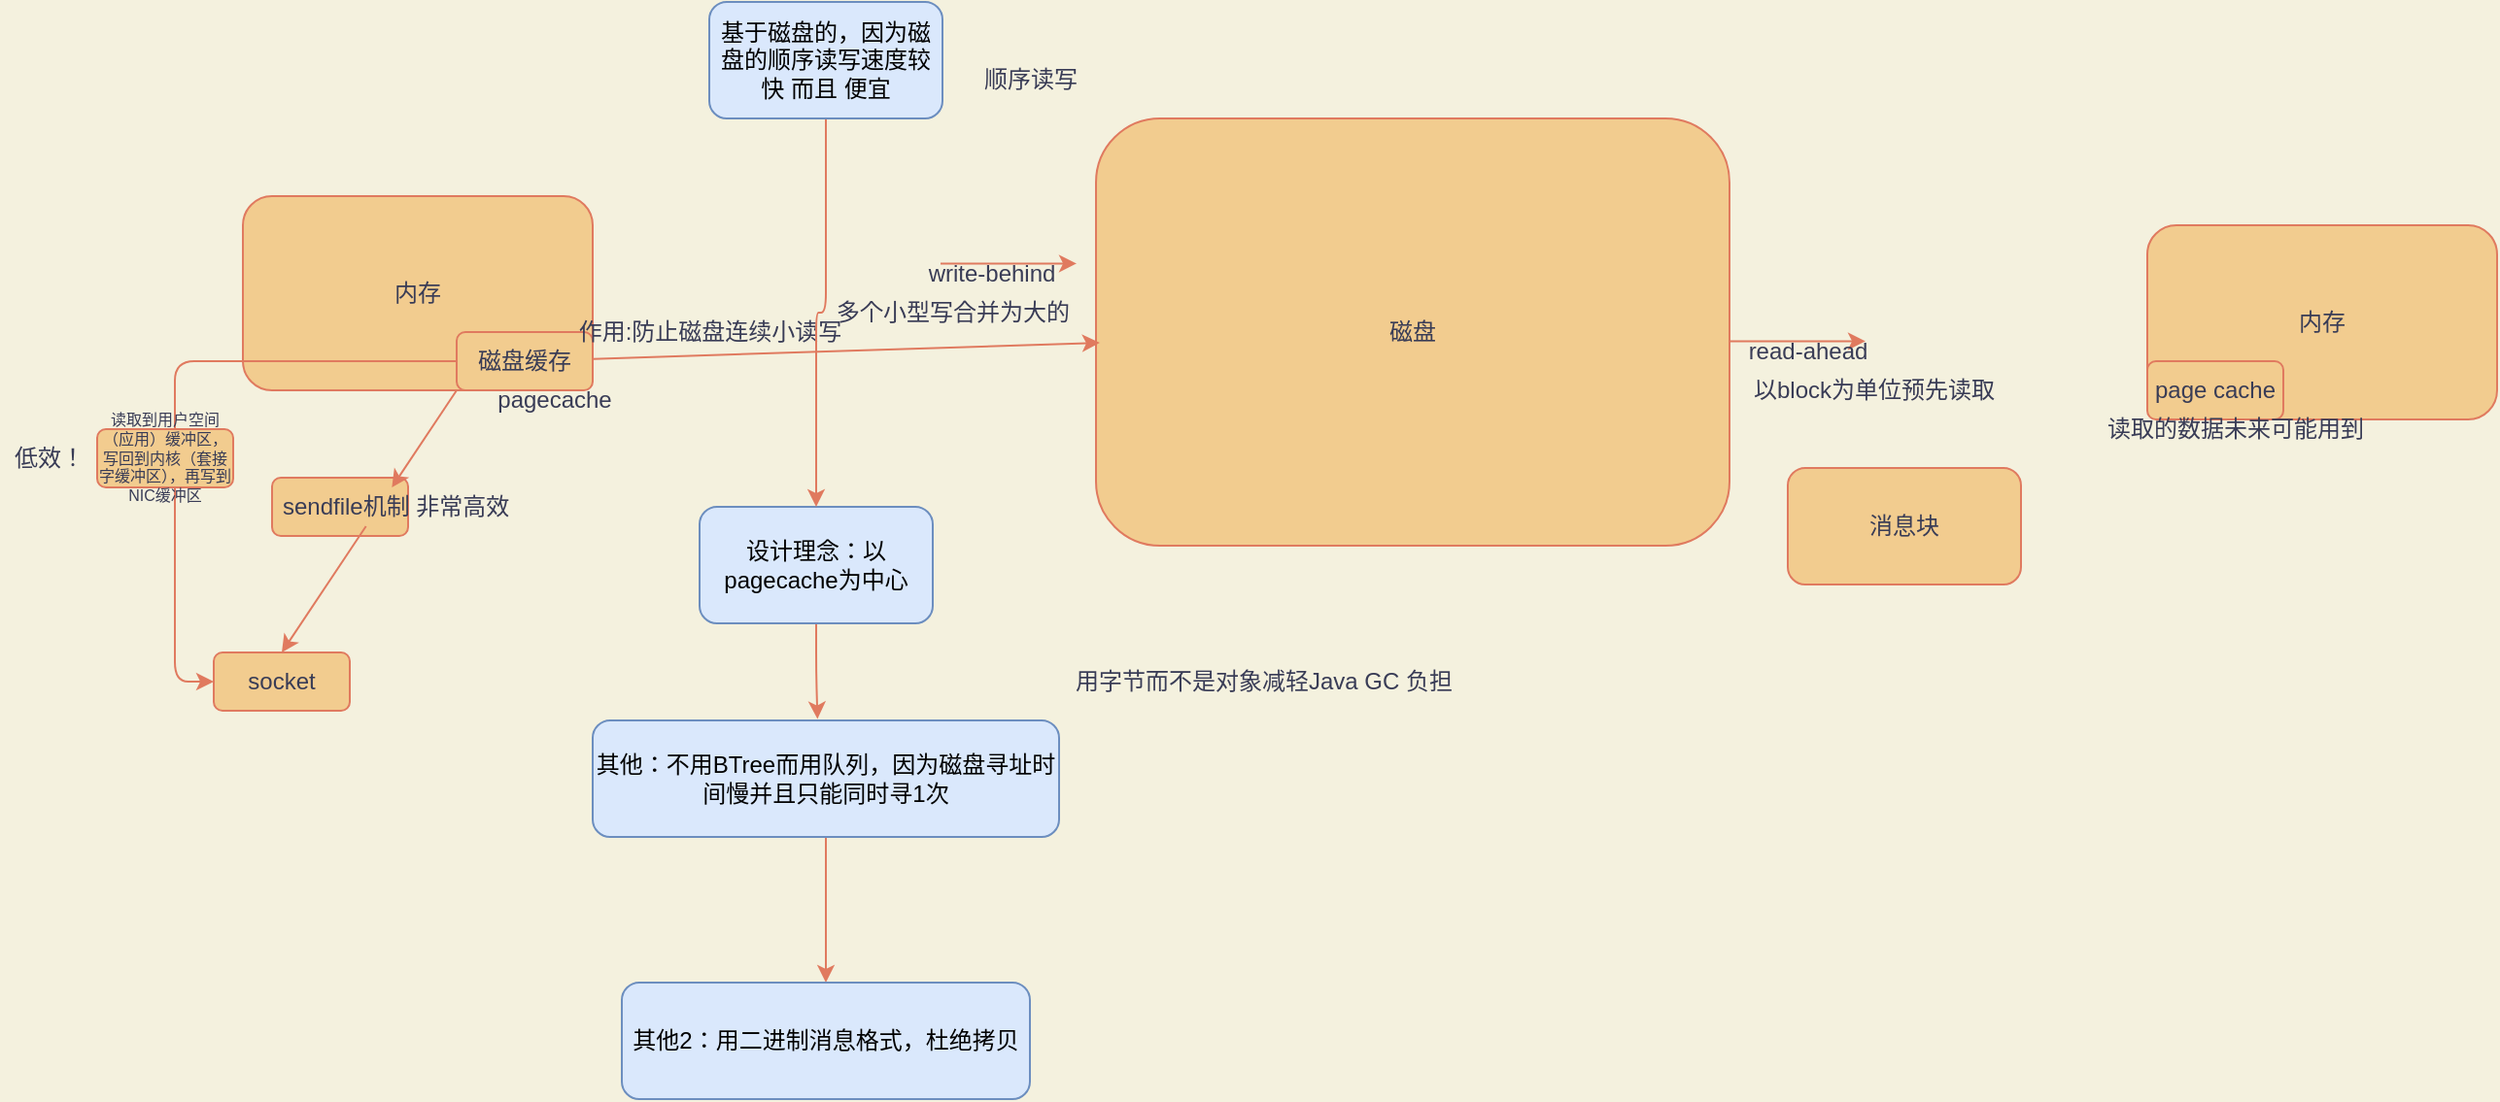 <mxfile version="13.7.9" type="device" pages="2"><diagram id="hwsJJsb3wMvp0GKXsqqO" name="1.磁盘读写原理"><mxGraphModel dx="2377" dy="862" grid="1" gridSize="10" guides="1" tooltips="1" connect="1" arrows="1" fold="1" page="1" pageScale="1" pageWidth="827" pageHeight="1169" background="#F4F1DE" math="0" shadow="0"><root><mxCell id="0"/><mxCell id="1" parent="0"/><mxCell id="7TdOB2R1pKlW8InjWpOH-57" value="" style="rounded=1;whiteSpace=wrap;html=1;sketch=0;strokeColor=#E07A5F;fillColor=#F2CC8F;fontColor=#393C56;" parent="1" vertex="1"><mxGeometry x="-220" y="295" width="70" height="30" as="geometry"/></mxCell><mxCell id="7TdOB2R1pKlW8InjWpOH-1" value="磁盘" style="rounded=1;whiteSpace=wrap;html=1;sketch=0;strokeColor=#E07A5F;fillColor=#F2CC8F;fontColor=#393C56;" parent="1" vertex="1"><mxGeometry x="204" y="110" width="326" height="220" as="geometry"/></mxCell><mxCell id="7TdOB2R1pKlW8InjWpOH-3" value="顺序读写" style="text;html=1;align=center;verticalAlign=middle;resizable=0;points=[];autosize=1;fontColor=#393C56;" parent="1" vertex="1"><mxGeometry x="140" y="80" width="60" height="20" as="geometry"/></mxCell><mxCell id="7TdOB2R1pKlW8InjWpOH-13" value="内存" style="rounded=1;whiteSpace=wrap;html=1;sketch=0;strokeColor=#E07A5F;fillColor=#F2CC8F;fontColor=#393C56;" parent="1" vertex="1"><mxGeometry x="-235" y="150" width="180" height="100" as="geometry"/></mxCell><mxCell id="7TdOB2R1pKlW8InjWpOH-51" style="edgeStyle=orthogonalEdgeStyle;curved=0;rounded=1;sketch=0;orthogonalLoop=1;jettySize=auto;html=1;strokeColor=#E07A5F;fillColor=#F2CC8F;fontColor=#393C56;entryX=0;entryY=0.5;entryDx=0;entryDy=0;" parent="1" source="7TdOB2R1pKlW8InjWpOH-14" target="7TdOB2R1pKlW8InjWpOH-50" edge="1"><mxGeometry relative="1" as="geometry"><mxPoint x="-310" y="235" as="targetPoint"/></mxGeometry></mxCell><mxCell id="7TdOB2R1pKlW8InjWpOH-14" value="磁盘缓存" style="rounded=1;whiteSpace=wrap;html=1;sketch=0;strokeColor=#E07A5F;fillColor=#F2CC8F;fontColor=#393C56;" parent="1" vertex="1"><mxGeometry x="-125" y="220" width="70" height="30" as="geometry"/></mxCell><mxCell id="7TdOB2R1pKlW8InjWpOH-15" value="" style="endArrow=classic;html=1;strokeColor=#E07A5F;fillColor=#F2CC8F;fontColor=#393C56;" parent="1" edge="1"><mxGeometry width="50" height="50" relative="1" as="geometry"><mxPoint x="530" y="224.71" as="sourcePoint"/><mxPoint x="600" y="224.71" as="targetPoint"/></mxGeometry></mxCell><mxCell id="7TdOB2R1pKlW8InjWpOH-16" value="read-ahead" style="text;html=1;align=center;verticalAlign=middle;resizable=0;points=[];autosize=1;fontColor=#393C56;" parent="1" vertex="1"><mxGeometry x="530" y="220" width="80" height="20" as="geometry"/></mxCell><mxCell id="7TdOB2R1pKlW8InjWpOH-17" value="以block为单位预先读取" style="text;html=1;align=center;verticalAlign=middle;resizable=0;points=[];autosize=1;fontColor=#393C56;" parent="1" vertex="1"><mxGeometry x="534" y="240" width="140" height="20" as="geometry"/></mxCell><mxCell id="7TdOB2R1pKlW8InjWpOH-20" value="作用:防止磁盘连续小读写" style="text;html=1;align=center;verticalAlign=middle;resizable=0;points=[];autosize=1;fontColor=#393C56;" parent="1" vertex="1"><mxGeometry x="-70" y="210" width="150" height="20" as="geometry"/></mxCell><mxCell id="7TdOB2R1pKlW8InjWpOH-21" value="" style="endArrow=classic;html=1;strokeColor=#E07A5F;fillColor=#F2CC8F;fontColor=#393C56;entryX=0.006;entryY=0.525;entryDx=0;entryDy=0;entryPerimeter=0;" parent="1" source="7TdOB2R1pKlW8InjWpOH-14" target="7TdOB2R1pKlW8InjWpOH-1" edge="1"><mxGeometry width="50" height="50" relative="1" as="geometry"><mxPoint x="330" y="590" as="sourcePoint"/><mxPoint x="-90" y="270" as="targetPoint"/></mxGeometry></mxCell><mxCell id="7TdOB2R1pKlW8InjWpOH-27" value="内存" style="rounded=1;whiteSpace=wrap;html=1;sketch=0;strokeColor=#E07A5F;fillColor=#F2CC8F;fontColor=#393C56;" parent="1" vertex="1"><mxGeometry x="745" y="165" width="180" height="100" as="geometry"/></mxCell><mxCell id="7TdOB2R1pKlW8InjWpOH-28" value="page cache" style="rounded=1;whiteSpace=wrap;html=1;sketch=0;strokeColor=#E07A5F;fillColor=#F2CC8F;fontColor=#393C56;" parent="1" vertex="1"><mxGeometry x="745" y="235" width="70" height="30" as="geometry"/></mxCell><mxCell id="7TdOB2R1pKlW8InjWpOH-29" value="读取的数据未来可能用到" style="text;html=1;align=center;verticalAlign=middle;resizable=0;points=[];autosize=1;fontColor=#393C56;" parent="1" vertex="1"><mxGeometry x="715" y="260" width="150" height="20" as="geometry"/></mxCell><mxCell id="7TdOB2R1pKlW8InjWpOH-30" value="pagecache" style="text;html=1;align=center;verticalAlign=middle;resizable=0;points=[];autosize=1;fontColor=#393C56;" parent="1" vertex="1"><mxGeometry x="-110" y="245" width="70" height="20" as="geometry"/></mxCell><mxCell id="7TdOB2R1pKlW8InjWpOH-42" style="edgeStyle=orthogonalEdgeStyle;curved=0;rounded=1;sketch=0;orthogonalLoop=1;jettySize=auto;html=1;entryX=0.482;entryY=-0.012;entryDx=0;entryDy=0;entryPerimeter=0;strokeColor=#E07A5F;fillColor=#F2CC8F;fontColor=#393C56;" parent="1" source="7TdOB2R1pKlW8InjWpOH-31" target="7TdOB2R1pKlW8InjWpOH-37" edge="1"><mxGeometry relative="1" as="geometry"/></mxCell><mxCell id="7TdOB2R1pKlW8InjWpOH-31" value="设计理念：以pagecache为中心" style="rounded=1;whiteSpace=wrap;html=1;sketch=0;strokeColor=#6c8ebf;fillColor=#dae8fc;" parent="1" vertex="1"><mxGeometry y="310" width="120" height="60" as="geometry"/></mxCell><mxCell id="7TdOB2R1pKlW8InjWpOH-32" value="" style="endArrow=classic;html=1;strokeColor=#E07A5F;fillColor=#F2CC8F;fontColor=#393C56;" parent="1" edge="1"><mxGeometry width="50" height="50" relative="1" as="geometry"><mxPoint x="124" y="184.71" as="sourcePoint"/><mxPoint x="194" y="184.71" as="targetPoint"/></mxGeometry></mxCell><mxCell id="7TdOB2R1pKlW8InjWpOH-33" value="write-behind" style="text;html=1;align=center;verticalAlign=middle;resizable=0;points=[];autosize=1;fontColor=#393C56;" parent="1" vertex="1"><mxGeometry x="110" y="180" width="80" height="20" as="geometry"/></mxCell><mxCell id="7TdOB2R1pKlW8InjWpOH-34" value="多个小型写合并为大的" style="text;html=1;align=center;verticalAlign=middle;resizable=0;points=[];autosize=1;fontColor=#393C56;" parent="1" vertex="1"><mxGeometry x="60" y="200" width="140" height="20" as="geometry"/></mxCell><mxCell id="7TdOB2R1pKlW8InjWpOH-35" value="用字节而不是对象减轻Java GC 负担" style="text;html=1;align=center;verticalAlign=middle;resizable=0;points=[];autosize=1;fontColor=#393C56;" parent="1" vertex="1"><mxGeometry x="185" y="390" width="210" height="20" as="geometry"/></mxCell><mxCell id="7TdOB2R1pKlW8InjWpOH-46" style="edgeStyle=orthogonalEdgeStyle;curved=0;rounded=1;sketch=0;orthogonalLoop=1;jettySize=auto;html=1;entryX=0.5;entryY=0;entryDx=0;entryDy=0;strokeColor=#E07A5F;fillColor=#F2CC8F;fontColor=#393C56;" parent="1" source="7TdOB2R1pKlW8InjWpOH-37" target="7TdOB2R1pKlW8InjWpOH-45" edge="1"><mxGeometry relative="1" as="geometry"/></mxCell><mxCell id="7TdOB2R1pKlW8InjWpOH-37" value="其他：不用BTree而用队列，因为磁盘寻址时间慢并且只能同时寻1次" style="rounded=1;whiteSpace=wrap;html=1;sketch=0;strokeColor=#6c8ebf;fillColor=#dae8fc;" parent="1" vertex="1"><mxGeometry x="-55" y="420" width="240" height="60" as="geometry"/></mxCell><mxCell id="7TdOB2R1pKlW8InjWpOH-40" style="edgeStyle=orthogonalEdgeStyle;curved=0;rounded=1;sketch=0;orthogonalLoop=1;jettySize=auto;html=1;strokeColor=#E07A5F;fillColor=#F2CC8F;fontColor=#393C56;" parent="1" source="7TdOB2R1pKlW8InjWpOH-39" target="7TdOB2R1pKlW8InjWpOH-31" edge="1"><mxGeometry relative="1" as="geometry"/></mxCell><mxCell id="7TdOB2R1pKlW8InjWpOH-39" value="基于磁盘的，因为磁盘的顺序读写速度较快 而且 便宜" style="rounded=1;whiteSpace=wrap;html=1;sketch=0;strokeColor=#6c8ebf;fillColor=#dae8fc;" parent="1" vertex="1"><mxGeometry x="5" y="50" width="120" height="60" as="geometry"/></mxCell><mxCell id="7TdOB2R1pKlW8InjWpOH-43" value="消息块" style="rounded=1;whiteSpace=wrap;html=1;sketch=0;strokeColor=#E07A5F;fillColor=#F2CC8F;fontColor=#393C56;" parent="1" vertex="1"><mxGeometry x="560" y="290" width="120" height="60" as="geometry"/></mxCell><mxCell id="7TdOB2R1pKlW8InjWpOH-45" value="其他2：用二进制消息格式，杜绝拷贝" style="rounded=1;whiteSpace=wrap;html=1;sketch=0;strokeColor=#6c8ebf;fillColor=#dae8fc;" parent="1" vertex="1"><mxGeometry x="-40" y="555" width="210" height="60" as="geometry"/></mxCell><mxCell id="7TdOB2R1pKlW8InjWpOH-47" value="" style="endArrow=classic;html=1;strokeColor=#E07A5F;fillColor=#F2CC8F;fontColor=#393C56;entryX=0.5;entryY=0;entryDx=0;entryDy=0;" parent="1" source="7TdOB2R1pKlW8InjWpOH-48" target="7TdOB2R1pKlW8InjWpOH-50" edge="1"><mxGeometry width="50" height="50" relative="1" as="geometry"><mxPoint x="-210" y="320" as="sourcePoint"/><mxPoint x="-220" y="380" as="targetPoint"/></mxGeometry></mxCell><mxCell id="7TdOB2R1pKlW8InjWpOH-48" value="&amp;nbsp; &amp;nbsp; &amp;nbsp;sendfile机制 非常高效" style="text;html=1;align=center;verticalAlign=middle;resizable=0;points=[];autosize=1;fontColor=#393C56;" parent="1" vertex="1"><mxGeometry x="-240" y="300" width="150" height="20" as="geometry"/></mxCell><mxCell id="7TdOB2R1pKlW8InjWpOH-49" value="" style="endArrow=classic;html=1;strokeColor=#E07A5F;fillColor=#F2CC8F;fontColor=#393C56;exitX=0;exitY=1;exitDx=0;exitDy=0;" parent="1" source="7TdOB2R1pKlW8InjWpOH-14" target="7TdOB2R1pKlW8InjWpOH-48" edge="1"><mxGeometry width="50" height="50" relative="1" as="geometry"><mxPoint x="-125" y="250" as="sourcePoint"/><mxPoint x="-220" y="380" as="targetPoint"/></mxGeometry></mxCell><mxCell id="7TdOB2R1pKlW8InjWpOH-50" value="socket" style="rounded=1;whiteSpace=wrap;html=1;sketch=0;strokeColor=#E07A5F;fillColor=#F2CC8F;fontColor=#393C56;" parent="1" vertex="1"><mxGeometry x="-250" y="385" width="70" height="30" as="geometry"/></mxCell><mxCell id="7TdOB2R1pKlW8InjWpOH-54" value="&lt;h6&gt;&lt;span style=&quot;font-weight: normal&quot;&gt;&lt;font style=&quot;font-size: 8px&quot;&gt;读取到用户空间（应用）缓冲区，&lt;br&gt;&lt;/font&gt;&lt;font style=&quot;font-size: 8px&quot;&gt;写回到内核（套接字缓冲区），再写到NIC缓冲区&lt;/font&gt;&lt;/span&gt;&lt;/h6&gt;" style="rounded=1;whiteSpace=wrap;html=1;sketch=0;strokeColor=#E07A5F;fillColor=#F2CC8F;fontColor=#393C56;" parent="1" vertex="1"><mxGeometry x="-310" y="270" width="70" height="30" as="geometry"/></mxCell><mxCell id="7TdOB2R1pKlW8InjWpOH-55" value="低效！" style="text;html=1;align=center;verticalAlign=middle;resizable=0;points=[];autosize=1;fontColor=#393C56;" parent="1" vertex="1"><mxGeometry x="-360" y="275" width="50" height="20" as="geometry"/></mxCell></root></mxGraphModel></diagram><diagram id="YN1p3n57NcavncKVbo12" name="2.组件设计"><mxGraphModel dx="1713" dy="1662" grid="1" gridSize="10" guides="1" tooltips="1" connect="1" arrows="1" fold="1" page="1" pageScale="1" pageWidth="827" pageHeight="1169" background="#F4F1DE" math="0" shadow="0"><root><mxCell id="ViydcW0JSk9jQJT6zFm4-0"/><mxCell id="ViydcW0JSk9jQJT6zFm4-1" parent="ViydcW0JSk9jQJT6zFm4-0"/><mxCell id="7KorDdH-bWB6UME2CIqD-0" value="Producer" style="rounded=1;whiteSpace=wrap;html=1;sketch=0;strokeColor=#E07A5F;fillColor=#F2CC8F;fontColor=#393C56;" parent="ViydcW0JSk9jQJT6zFm4-1" vertex="1"><mxGeometry x="90" y="60" width="120" height="60" as="geometry"/></mxCell><mxCell id="7KorDdH-bWB6UME2CIqD-1" value="" style="rounded=1;whiteSpace=wrap;html=1;sketch=0;fillColor=#fff2cc;strokeColor=#d6b656;" parent="ViydcW0JSk9jQJT6zFm4-1" vertex="1"><mxGeometry x="520" y="10" width="280" height="450" as="geometry"/></mxCell><mxCell id="7KorDdH-bWB6UME2CIqD-4" value="" style="edgeStyle=orthogonalEdgeStyle;curved=0;rounded=1;sketch=0;orthogonalLoop=1;jettySize=auto;html=1;strokeColor=#E07A5F;fillColor=#F2CC8F;fontColor=#393C56;" parent="ViydcW0JSk9jQJT6zFm4-1" source="7KorDdH-bWB6UME2CIqD-2" target="7KorDdH-bWB6UME2CIqD-3" edge="1"><mxGeometry relative="1" as="geometry"/></mxCell><mxCell id="7KorDdH-bWB6UME2CIqD-2" value="1.负载均衡" style="rounded=1;whiteSpace=wrap;html=1;sketch=0;strokeColor=#E07A5F;fillColor=#F2CC8F;fontColor=#393C56;" parent="ViydcW0JSk9jQJT6zFm4-1" vertex="1"><mxGeometry x="230" y="60" width="120" height="60" as="geometry"/></mxCell><mxCell id="7KorDdH-bWB6UME2CIqD-3" value="2.批处理" style="rounded=1;whiteSpace=wrap;html=1;sketch=0;strokeColor=#E07A5F;fillColor=#F2CC8F;fontColor=#393C56;" parent="ViydcW0JSk9jQJT6zFm4-1" vertex="1"><mxGeometry x="230" y="150" width="120" height="60" as="geometry"/></mxCell><mxCell id="7KorDdH-bWB6UME2CIqD-9" value="直接发到服务器，指定分区" style="text;html=1;align=center;verticalAlign=middle;resizable=0;points=[];autosize=1;fontColor=#393C56;" parent="ViydcW0JSk9jQJT6zFm4-1" vertex="1"><mxGeometry x="350" y="80" width="160" height="20" as="geometry"/></mxCell><mxCell id="7KorDdH-bWB6UME2CIqD-10" value="先汇总数据再发送" style="text;html=1;align=center;verticalAlign=middle;resizable=0;points=[];autosize=1;fontColor=#393C56;" parent="ViydcW0JSk9jQJT6zFm4-1" vertex="1"><mxGeometry x="359" y="170" width="110" height="20" as="geometry"/></mxCell><mxCell id="7KorDdH-bWB6UME2CIqD-11" value="" style="edgeStyle=orthogonalEdgeStyle;curved=0;rounded=1;sketch=0;orthogonalLoop=1;jettySize=auto;html=1;strokeColor=#E07A5F;fillColor=#F2CC8F;fontColor=#393C56;" parent="ViydcW0JSk9jQJT6zFm4-1" source="7KorDdH-bWB6UME2CIqD-12" target="7KorDdH-bWB6UME2CIqD-13" edge="1"><mxGeometry relative="1" as="geometry"/></mxCell><mxCell id="7KorDdH-bWB6UME2CIqD-15" style="edgeStyle=orthogonalEdgeStyle;curved=0;rounded=1;sketch=0;orthogonalLoop=1;jettySize=auto;html=1;entryX=1;entryY=0.5;entryDx=0;entryDy=0;strokeColor=#006658;fillColor=#21C0A5;fontColor=#5C5C5C;" parent="ViydcW0JSk9jQJT6zFm4-1" source="7KorDdH-bWB6UME2CIqD-12" target="7KorDdH-bWB6UME2CIqD-1" edge="1"><mxGeometry relative="1" as="geometry"/></mxCell><mxCell id="7KorDdH-bWB6UME2CIqD-12" value="fetch" style="rounded=1;whiteSpace=wrap;html=1;sketch=0;strokeColor=#E07A5F;fillColor=#F2CC8F;fontColor=#393C56;" parent="ViydcW0JSk9jQJT6zFm4-1" vertex="1"><mxGeometry x="890" y="205" width="120" height="60" as="geometry"/></mxCell><mxCell id="7KorDdH-bWB6UME2CIqD-13" value="2.持续追踪/处理丢包" style="rounded=1;whiteSpace=wrap;html=1;sketch=0;strokeColor=#E07A5F;fillColor=#F2CC8F;fontColor=#393C56;" parent="ViydcW0JSk9jQJT6zFm4-1" vertex="1"><mxGeometry x="890" y="330" width="120" height="60" as="geometry"/></mxCell><mxCell id="7KorDdH-bWB6UME2CIqD-14" value="Consumer Group 1" style="rounded=1;whiteSpace=wrap;html=1;sketch=0;strokeColor=#E07A5F;fillColor=#F2CC8F;fontColor=#393C56;" parent="ViydcW0JSk9jQJT6zFm4-1" vertex="1"><mxGeometry x="1210" y="130" width="120" height="60" as="geometry"/></mxCell><mxCell id="7KorDdH-bWB6UME2CIqD-16" value="指定offset" style="text;html=1;align=center;verticalAlign=middle;resizable=0;points=[];autosize=1;fontColor=#5C5C5C;" parent="ViydcW0JSk9jQJT6zFm4-1" vertex="1"><mxGeometry x="1000" y="230" width="70" height="20" as="geometry"/></mxCell><mxCell id="7KorDdH-bWB6UME2CIqD-17" value="pull" style="text;html=1;align=center;verticalAlign=middle;resizable=0;points=[];autosize=1;fontColor=#5C5C5C;" parent="ViydcW0JSk9jQJT6zFm4-1" vertex="1"><mxGeometry x="770" y="250" width="30" height="20" as="geometry"/></mxCell><mxCell id="7KorDdH-bWB6UME2CIqD-18" value="优点1：消费者根据需要控制需求速度&lt;br&gt;优点2：一次要求需要的数据量，防止小型生产" style="text;html=1;align=center;verticalAlign=middle;resizable=0;points=[];autosize=1;fontColor=#5C5C5C;" parent="ViydcW0JSk9jQJT6zFm4-1" vertex="1"><mxGeometry x="660" y="270" width="260" height="30" as="geometry"/></mxCell><mxCell id="7KorDdH-bWB6UME2CIqD-19" value="缺点：忙等；解决方法：阻塞" style="text;html=1;align=center;verticalAlign=middle;resizable=0;points=[];autosize=1;fontColor=#5C5C5C;" parent="ViydcW0JSk9jQJT6zFm4-1" vertex="1"><mxGeometry x="720" y="300" width="170" height="20" as="geometry"/></mxCell><mxCell id="7KorDdH-bWB6UME2CIqD-20" value="每个消费者只能同时读取一个分区&lt;br&gt;这样一来，消费者就可以把offset往前移 重读&lt;br&gt;而不必在系统中处理什么consumed sent之类的" style="text;html=1;align=center;verticalAlign=middle;resizable=0;points=[];autosize=1;fontColor=#5C5C5C;" parent="ViydcW0JSk9jQJT6zFm4-1" vertex="1"><mxGeometry x="990" y="350" width="260" height="50" as="geometry"/></mxCell><mxCell id="w-mNIwQEB0qInQoITfjd-1" value="&lt;span style=&quot;color: rgb(18 , 18 , 18) ; font-size: 15px ; font-style: normal ; font-weight: 400 ; letter-spacing: normal ; text-indent: 0px ; text-transform: none ; word-spacing: 0px ; display: inline ; float: none&quot;&gt;Kafka通过消费者组机制同时实现了发布/订阅模型和点对点模型。&lt;br&gt;&lt;br&gt;多个组的消费者消费同一个分区属于多订阅者的模式，自然没有什么问题&lt;br&gt;&lt;br&gt;而在单个组内某分区只交由一个消费者处理的做法则属于点对点模式。&lt;/span&gt;" style="text;whiteSpace=wrap;html=1;fontColor=#393C56;" vertex="1" parent="ViydcW0JSk9jQJT6zFm4-1"><mxGeometry x="1310" y="350" width="550" height="60" as="geometry"/></mxCell><mxCell id="w-mNIwQEB0qInQoITfjd-2" value="Consumer Group 2" style="rounded=1;whiteSpace=wrap;html=1;sketch=0;strokeColor=#E07A5F;fillColor=#F2CC8F;fontColor=#393C56;" vertex="1" parent="ViydcW0JSk9jQJT6zFm4-1"><mxGeometry x="1210" y="240" width="120" height="60" as="geometry"/></mxCell><mxCell id="w-mNIwQEB0qInQoITfjd-3" value="分组的目的是为了实现发布-订阅模型 不同的消费者组=不同的订阅者" style="text;html=1;align=center;verticalAlign=middle;resizable=0;points=[];autosize=1;fontColor=#393C56;" vertex="1" parent="ViydcW0JSk9jQJT6zFm4-1"><mxGeometry x="1350" y="265" width="380" height="20" as="geometry"/></mxCell><mxCell id="w-mNIwQEB0qInQoITfjd-4" value="单个组内，是点对点模式，一个分区只由一个消费者读取，每个消息被读取一次(exactly once)" style="text;html=1;align=center;verticalAlign=middle;resizable=0;points=[];autosize=1;fontColor=#393C56;" vertex="1" parent="ViydcW0JSk9jQJT6zFm4-1"><mxGeometry x="1350" y="150" width="510" height="20" as="geometry"/></mxCell><mxCell id="w-mNIwQEB0qInQoITfjd-5" value="Consumer Group 3" style="rounded=1;whiteSpace=wrap;html=1;sketch=0;strokeColor=#E07A5F;fillColor=#F2CC8F;fontColor=#393C56;" vertex="1" parent="ViydcW0JSk9jQJT6zFm4-1"><mxGeometry x="1220" y="250" width="120" height="60" as="geometry"/></mxCell><mxCell id="hzbtq0DppMwEZ5B_ibbZ-0" value="&lt;ol style=&quot;margin: 12px 0px ; padding: 0px 0px 0px 2em ; color: rgb(51 , 51 , 51) ; font-family: &amp;#34;system&amp;#34; , , &amp;#34;blinkmacsystemfont&amp;#34; , &amp;#34;helvetica neue&amp;#34; , &amp;#34;helvetica&amp;#34; , &amp;#34;pingfang sc&amp;#34; , &amp;#34;segoe ui&amp;#34; , &amp;#34;microsoft yahei&amp;#34; , &amp;#34;wenquanyi micro hei&amp;#34; , &amp;#34;hiragino sans gb&amp;#34; , &amp;#34;hiragino sans gb w3&amp;#34; , &amp;#34;roboto&amp;#34; , &amp;#34;oxygen&amp;#34; , &amp;#34;ubuntu&amp;#34; , &amp;#34;cantarell&amp;#34; , &amp;#34;fira sans&amp;#34; , &amp;#34;droid sans&amp;#34; , &amp;#34;arial&amp;#34; , sans-serif ; font-size: 14px ; background-color: rgb(255 , 255 , 255)&quot;&gt;&lt;li style=&quot;margin: 0.25em 0px 0px ; padding: 0px&quot;&gt;多个消费者能不能消费同一个分区？&lt;/li&gt;&lt;/ol&gt;" style="text;html=1;align=center;verticalAlign=middle;resizable=0;points=[];autosize=1;fontColor=#393C56;" vertex="1" parent="ViydcW0JSk9jQJT6zFm4-1"><mxGeometry x="-60" y="-20" width="270" height="40" as="geometry"/></mxCell></root></mxGraphModel></diagram></mxfile>